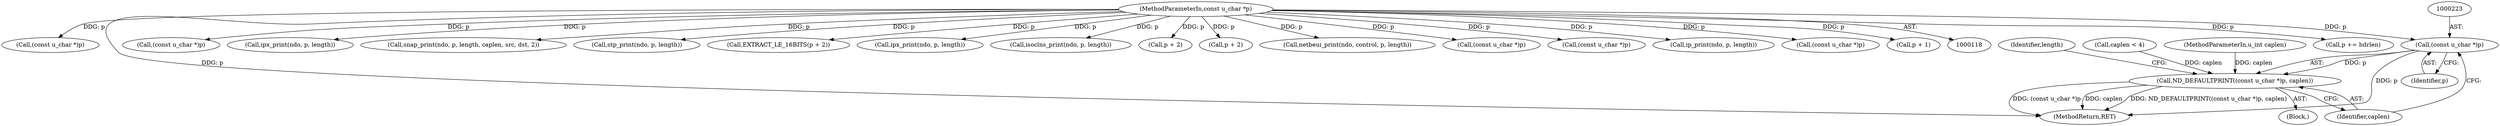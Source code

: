 digraph "0_tcpdump_1dcd10aceabbc03bf571ea32b892c522cbe923de_10@pointer" {
"1000222" [label="(Call,(const u_char *)p)"];
"1000120" [label="(MethodParameterIn,const u_char *p)"];
"1000221" [label="(Call,ND_DEFAULTPRINT((const u_char *)p, caplen))"];
"1000327" [label="(Call,p += hdrlen)"];
"1000227" [label="(Identifier,length)"];
"1000754" [label="(MethodReturn,RET)"];
"1000206" [label="(Call,(const u_char *)p)"];
"1000636" [label="(Call,(const u_char *)p)"];
"1000257" [label="(Call,ipx_print(ndo, p, length))"];
"1000351" [label="(Call,snap_print(ndo, p, length, caplen, src, dst, 2))"];
"1000216" [label="(Block,)"];
"1000383" [label="(Call,stp_print(ndo, p, length))"];
"1000222" [label="(Call,(const u_char *)p)"];
"1000221" [label="(Call,ND_DEFAULTPRINT((const u_char *)p, caplen))"];
"1000230" [label="(Call,EXTRACT_LE_16BITS(p + 2))"];
"1000197" [label="(Call,caplen < 4)"];
"1000122" [label="(MethodParameterIn,u_int caplen)"];
"1000429" [label="(Call,ipx_print(ndo, p, length))"];
"1000473" [label="(Call,isoclns_print(ndo, p, length))"];
"1000225" [label="(Identifier,caplen)"];
"1000178" [label="(Call,p + 2)"];
"1000231" [label="(Call,p + 2)"];
"1000120" [label="(MethodParameterIn,const u_char *p)"];
"1000453" [label="(Call,netbeui_print(ndo, control, p, length))"];
"1000224" [label="(Identifier,p)"];
"1000159" [label="(Call,(const u_char *)p)"];
"1000143" [label="(Call,(const u_char *)p)"];
"1000402" [label="(Call,ip_print(ndo, p, length))"];
"1000666" [label="(Call,(const u_char *)p)"];
"1000172" [label="(Call,p + 1)"];
"1000222" -> "1000221"  [label="AST: "];
"1000222" -> "1000224"  [label="CFG: "];
"1000223" -> "1000222"  [label="AST: "];
"1000224" -> "1000222"  [label="AST: "];
"1000225" -> "1000222"  [label="CFG: "];
"1000222" -> "1000754"  [label="DDG: p"];
"1000222" -> "1000221"  [label="DDG: p"];
"1000120" -> "1000222"  [label="DDG: p"];
"1000120" -> "1000118"  [label="AST: "];
"1000120" -> "1000754"  [label="DDG: p"];
"1000120" -> "1000143"  [label="DDG: p"];
"1000120" -> "1000159"  [label="DDG: p"];
"1000120" -> "1000172"  [label="DDG: p"];
"1000120" -> "1000178"  [label="DDG: p"];
"1000120" -> "1000206"  [label="DDG: p"];
"1000120" -> "1000230"  [label="DDG: p"];
"1000120" -> "1000231"  [label="DDG: p"];
"1000120" -> "1000257"  [label="DDG: p"];
"1000120" -> "1000327"  [label="DDG: p"];
"1000120" -> "1000351"  [label="DDG: p"];
"1000120" -> "1000383"  [label="DDG: p"];
"1000120" -> "1000402"  [label="DDG: p"];
"1000120" -> "1000429"  [label="DDG: p"];
"1000120" -> "1000453"  [label="DDG: p"];
"1000120" -> "1000473"  [label="DDG: p"];
"1000120" -> "1000636"  [label="DDG: p"];
"1000120" -> "1000666"  [label="DDG: p"];
"1000221" -> "1000216"  [label="AST: "];
"1000221" -> "1000225"  [label="CFG: "];
"1000225" -> "1000221"  [label="AST: "];
"1000227" -> "1000221"  [label="CFG: "];
"1000221" -> "1000754"  [label="DDG: caplen"];
"1000221" -> "1000754"  [label="DDG: ND_DEFAULTPRINT((const u_char *)p, caplen)"];
"1000221" -> "1000754"  [label="DDG: (const u_char *)p"];
"1000197" -> "1000221"  [label="DDG: caplen"];
"1000122" -> "1000221"  [label="DDG: caplen"];
}
